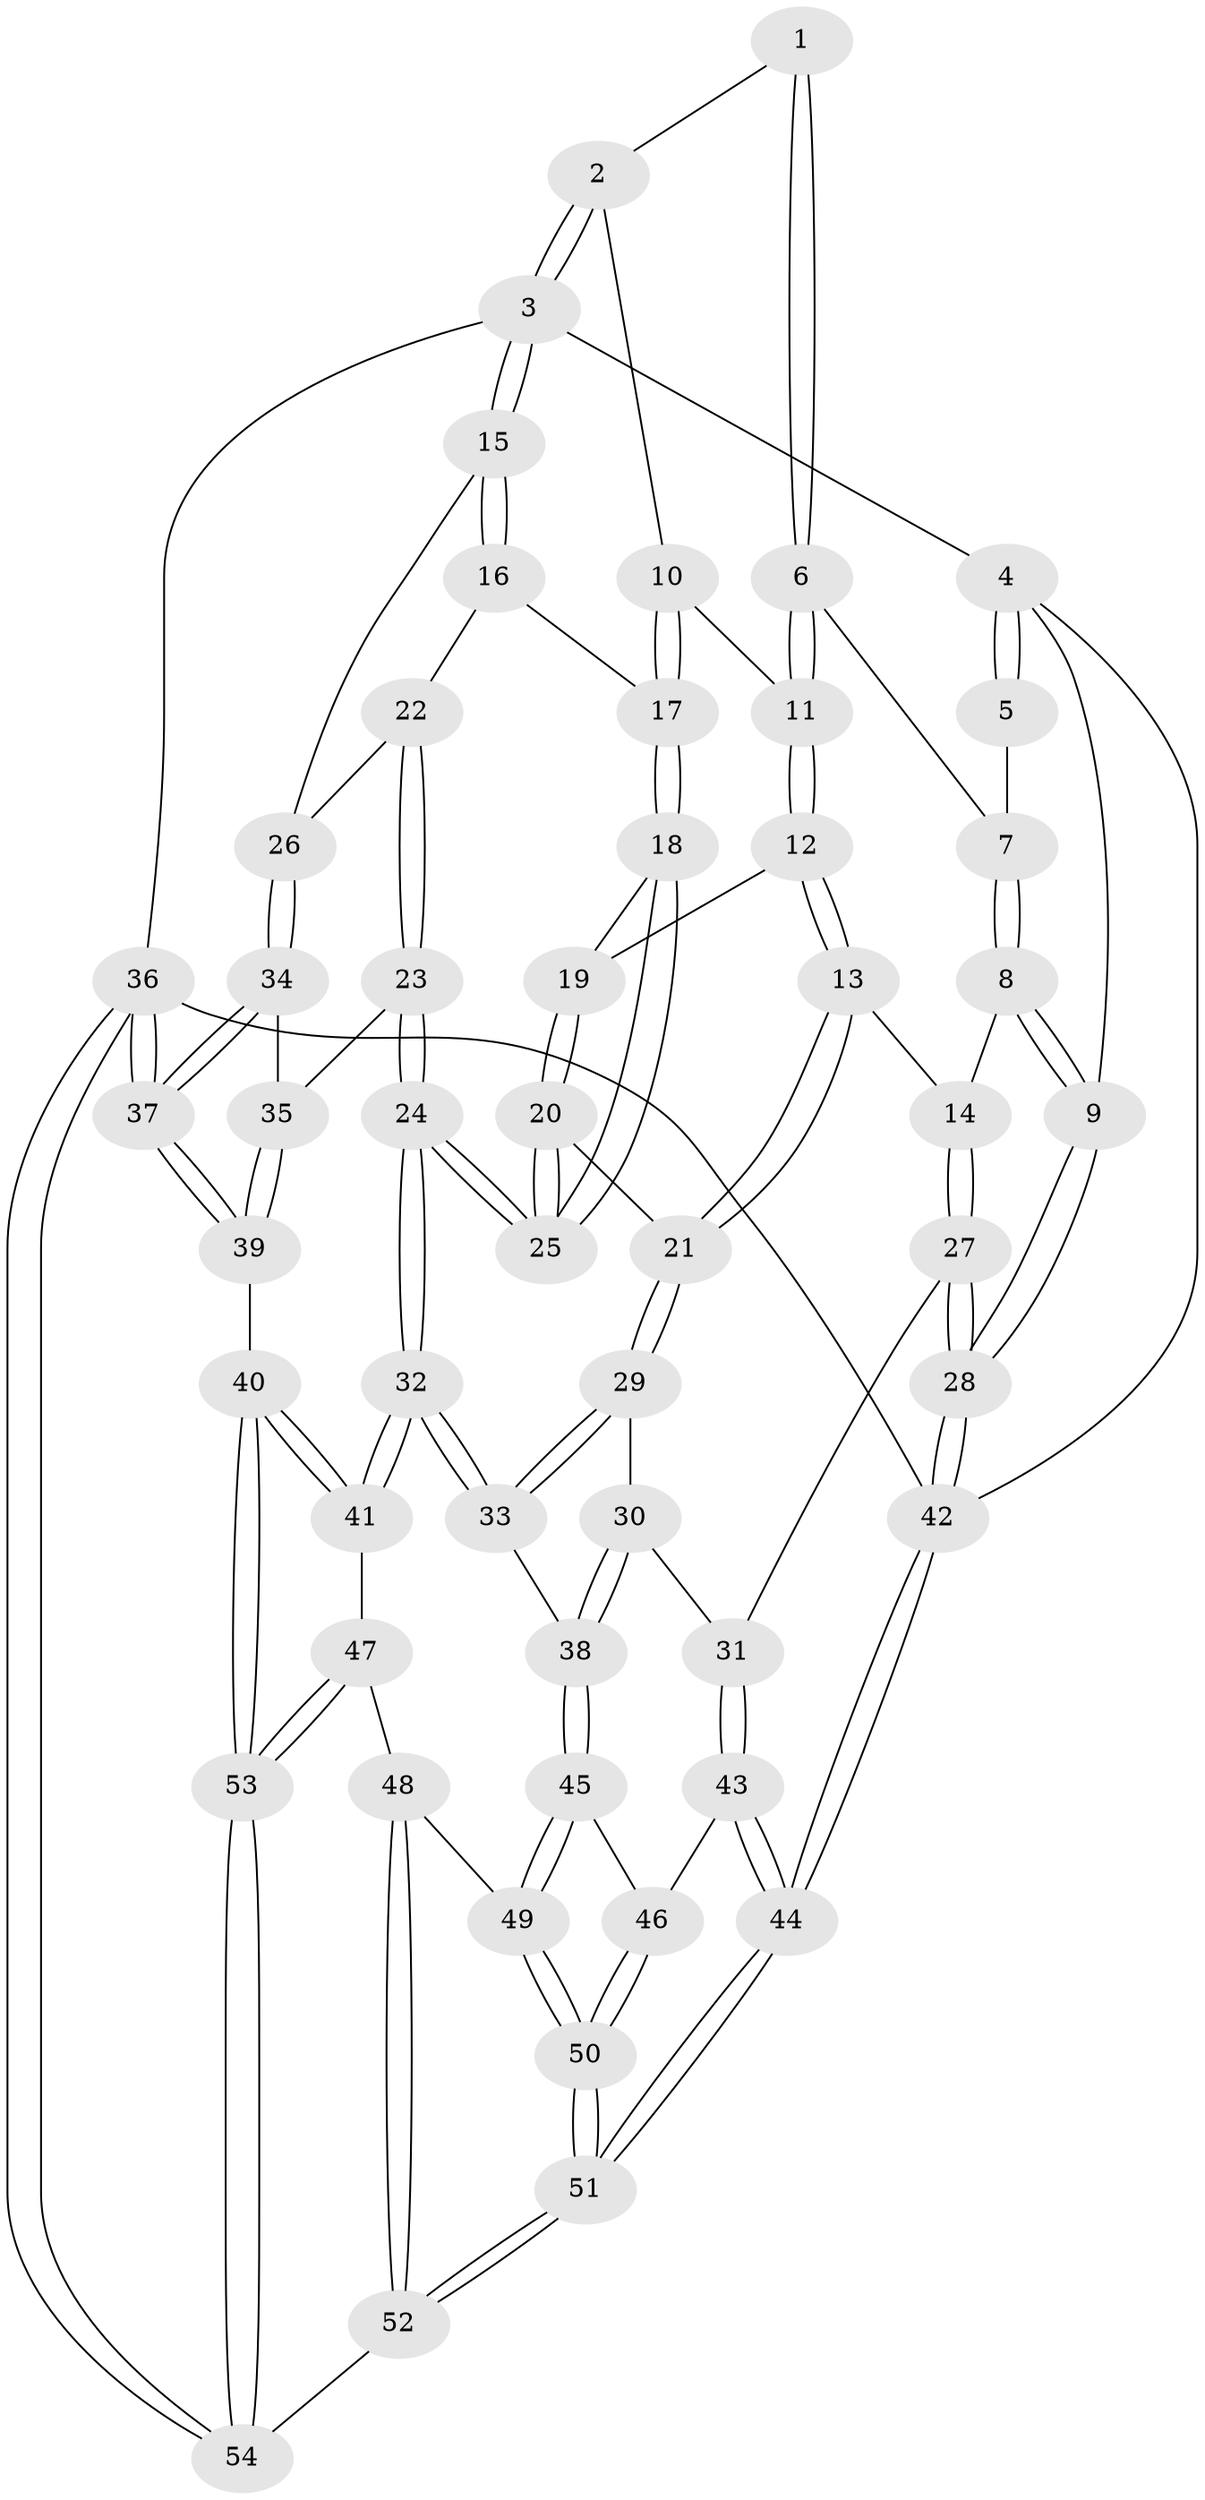 // coarse degree distribution, {5: 0.23529411764705882, 8: 0.058823529411764705, 2: 0.11764705882352941, 3: 0.23529411764705882, 4: 0.35294117647058826}
// Generated by graph-tools (version 1.1) at 2025/21/03/04/25 18:21:34]
// undirected, 54 vertices, 132 edges
graph export_dot {
graph [start="1"]
  node [color=gray90,style=filled];
  1 [pos="+0.44384492833792477+0"];
  2 [pos="+0.7001282831585643+0"];
  3 [pos="+1+0"];
  4 [pos="+0+0"];
  5 [pos="+0+0"];
  6 [pos="+0.30400513117813593+0.11896371632979544"];
  7 [pos="+0.1431484970935347+0.037751011709547165"];
  8 [pos="+0.08818979190543955+0.2706270664391406"];
  9 [pos="+0+0.30726614149894854"];
  10 [pos="+0.6843121320047076+0"];
  11 [pos="+0.3424874871954792+0.1801615305087702"];
  12 [pos="+0.34248250965692845+0.1831488474067416"];
  13 [pos="+0.19223165810533527+0.31077566320787936"];
  14 [pos="+0.1583821171064634+0.3108041137302673"];
  15 [pos="+1+0.08391583421726487"];
  16 [pos="+0.7591258270091434+0.19248172200765137"];
  17 [pos="+0.7096478670329387+0.1636274446843501"];
  18 [pos="+0.6893631290048037+0.19314643665117145"];
  19 [pos="+0.43029277486642525+0.2706854399290349"];
  20 [pos="+0.4284595130270153+0.36116195577688787"];
  21 [pos="+0.29851052557594066+0.4159559248042732"];
  22 [pos="+0.883209511622621+0.3035587217086391"];
  23 [pos="+0.8718173668952844+0.4872363736194868"];
  24 [pos="+0.615489561288893+0.5654040889550566"];
  25 [pos="+0.6129075532141078+0.5523269192218216"];
  26 [pos="+1+0.25979343714484837"];
  27 [pos="+0.10152496137420497+0.5891749732613272"];
  28 [pos="+0+0.5909642286870253"];
  29 [pos="+0.2962561165886949+0.4677148247668545"];
  30 [pos="+0.2594632360535017+0.5097417866519423"];
  31 [pos="+0.11254706308523396+0.5942239765010906"];
  32 [pos="+0.603613714806424+0.5987954716338774"];
  33 [pos="+0.5233331797248273+0.6142327193732513"];
  34 [pos="+1+0.47784880702287597"];
  35 [pos="+0.9102877502577146+0.5059773250249485"];
  36 [pos="+1+1"];
  37 [pos="+1+0.8922929923258575"];
  38 [pos="+0.3867947473494725+0.6849940871924893"];
  39 [pos="+0.9533391275436514+0.80520123228305"];
  40 [pos="+0.712430462108101+0.8279404107563489"];
  41 [pos="+0.6435081474658435+0.6860127625171342"];
  42 [pos="+0+1"];
  43 [pos="+0.21193551884583878+0.7223388173527294"];
  44 [pos="+0+1"];
  45 [pos="+0.34852132424083215+0.7149427338963156"];
  46 [pos="+0.22049814151034886+0.7250740725417089"];
  47 [pos="+0.41434103215588486+0.8444904028448024"];
  48 [pos="+0.3804090480508723+0.8296783031843279"];
  49 [pos="+0.380325968041402+0.8295480411515558"];
  50 [pos="+0.2573748416394905+0.9091557939183279"];
  51 [pos="+0.21920747602714535+1"];
  52 [pos="+0.33942913879276143+1"];
  53 [pos="+0.6502723319392211+0.9748960482647954"];
  54 [pos="+0.6072849155130482+1"];
  1 -- 2;
  1 -- 6;
  1 -- 6;
  2 -- 3;
  2 -- 3;
  2 -- 10;
  3 -- 4;
  3 -- 15;
  3 -- 15;
  3 -- 36;
  4 -- 5;
  4 -- 5;
  4 -- 9;
  4 -- 42;
  5 -- 7;
  6 -- 7;
  6 -- 11;
  6 -- 11;
  7 -- 8;
  7 -- 8;
  8 -- 9;
  8 -- 9;
  8 -- 14;
  9 -- 28;
  9 -- 28;
  10 -- 11;
  10 -- 17;
  10 -- 17;
  11 -- 12;
  11 -- 12;
  12 -- 13;
  12 -- 13;
  12 -- 19;
  13 -- 14;
  13 -- 21;
  13 -- 21;
  14 -- 27;
  14 -- 27;
  15 -- 16;
  15 -- 16;
  15 -- 26;
  16 -- 17;
  16 -- 22;
  17 -- 18;
  17 -- 18;
  18 -- 19;
  18 -- 25;
  18 -- 25;
  19 -- 20;
  19 -- 20;
  20 -- 21;
  20 -- 25;
  20 -- 25;
  21 -- 29;
  21 -- 29;
  22 -- 23;
  22 -- 23;
  22 -- 26;
  23 -- 24;
  23 -- 24;
  23 -- 35;
  24 -- 25;
  24 -- 25;
  24 -- 32;
  24 -- 32;
  26 -- 34;
  26 -- 34;
  27 -- 28;
  27 -- 28;
  27 -- 31;
  28 -- 42;
  28 -- 42;
  29 -- 30;
  29 -- 33;
  29 -- 33;
  30 -- 31;
  30 -- 38;
  30 -- 38;
  31 -- 43;
  31 -- 43;
  32 -- 33;
  32 -- 33;
  32 -- 41;
  32 -- 41;
  33 -- 38;
  34 -- 35;
  34 -- 37;
  34 -- 37;
  35 -- 39;
  35 -- 39;
  36 -- 37;
  36 -- 37;
  36 -- 54;
  36 -- 54;
  36 -- 42;
  37 -- 39;
  37 -- 39;
  38 -- 45;
  38 -- 45;
  39 -- 40;
  40 -- 41;
  40 -- 41;
  40 -- 53;
  40 -- 53;
  41 -- 47;
  42 -- 44;
  42 -- 44;
  43 -- 44;
  43 -- 44;
  43 -- 46;
  44 -- 51;
  44 -- 51;
  45 -- 46;
  45 -- 49;
  45 -- 49;
  46 -- 50;
  46 -- 50;
  47 -- 48;
  47 -- 53;
  47 -- 53;
  48 -- 49;
  48 -- 52;
  48 -- 52;
  49 -- 50;
  49 -- 50;
  50 -- 51;
  50 -- 51;
  51 -- 52;
  51 -- 52;
  52 -- 54;
  53 -- 54;
  53 -- 54;
}
